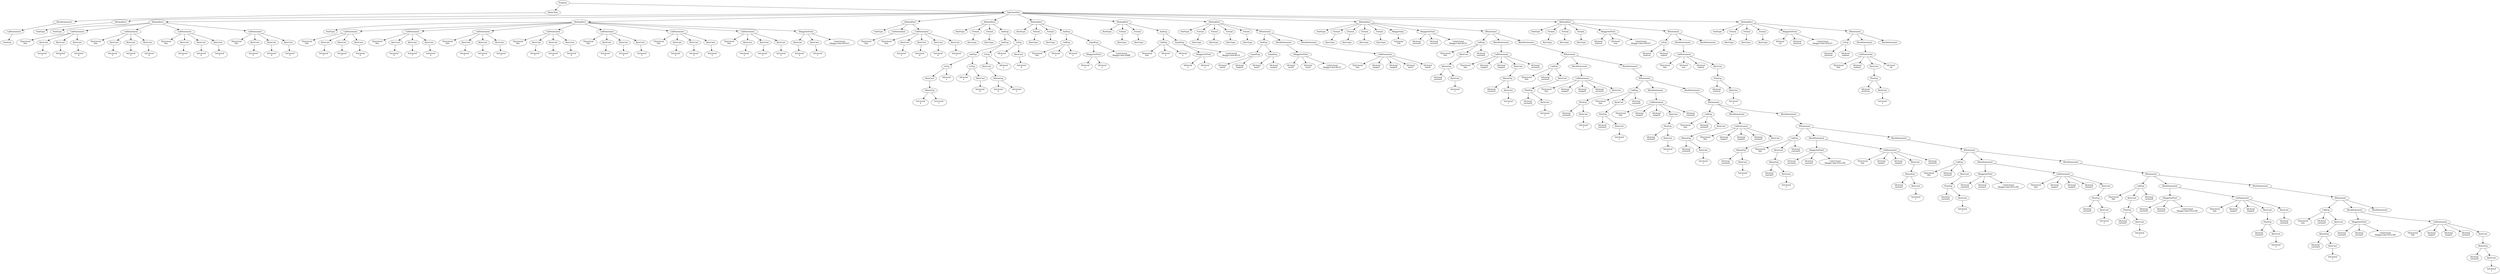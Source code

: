 digraph ASTGraph {
0 [ label="Program" ];
1 [ label="MainClass" ];
0 -> 1
2 [ label="BlockStatement" ];
1 -> 2
3 [ label="CallStatement" ];
2 -> 3
4 [ label="NewExp" ];
3 -> 4
5 [ label="TopClassDecl" ];
0 -> 5
6 [ label="MethodDecl" ];
5 -> 6
7 [ label="VoidType" ];
6 -> 7
8 [ label="MethodDecl" ];
5 -> 8
9 [ label="VoidType" ];
8 -> 9
10 [ label="CallStatement" ];
8 -> 10
11 [ label="ThisLiteral\nthis" ];
10 -> 11
12 [ label="ByteCast" ];
10 -> 12
13 [ label="IntLiteral\n7" ];
12 -> 13
14 [ label="ByteCast" ];
10 -> 14
15 [ label="IntLiteral\n7" ];
14 -> 15
16 [ label="ByteCast" ];
10 -> 16
17 [ label="IntLiteral\n0" ];
16 -> 17
18 [ label="CallStatement" ];
8 -> 18
19 [ label="ThisLiteral\nthis" ];
18 -> 19
20 [ label="ByteCast" ];
18 -> 20
21 [ label="IntLiteral\n5" ];
20 -> 21
22 [ label="ByteCast" ];
18 -> 22
23 [ label="IntLiteral\n5" ];
22 -> 23
24 [ label="ByteCast" ];
18 -> 24
25 [ label="IntLiteral\n0" ];
24 -> 25
26 [ label="CallStatement" ];
8 -> 26
27 [ label="ThisLiteral\nthis" ];
26 -> 27
28 [ label="ByteCast" ];
26 -> 28
29 [ label="IntLiteral\n7" ];
28 -> 29
30 [ label="ByteCast" ];
26 -> 30
31 [ label="IntLiteral\n0" ];
30 -> 31
32 [ label="ByteCast" ];
26 -> 32
33 [ label="IntLiteral\n7" ];
32 -> 33
34 [ label="CallStatement" ];
8 -> 34
35 [ label="ThisLiteral\nthis" ];
34 -> 35
36 [ label="ByteCast" ];
34 -> 36
37 [ label="IntLiteral\n5" ];
36 -> 37
38 [ label="ByteCast" ];
34 -> 38
39 [ label="IntLiteral\n0" ];
38 -> 39
40 [ label="ByteCast" ];
34 -> 40
41 [ label="IntLiteral\n5" ];
40 -> 41
42 [ label="MethodDecl" ];
5 -> 42
43 [ label="VoidType" ];
42 -> 43
44 [ label="CallStatement" ];
42 -> 44
45 [ label="ThisLiteral\nthis" ];
44 -> 45
46 [ label="ByteCast" ];
44 -> 46
47 [ label="IntLiteral\n7" ];
46 -> 47
48 [ label="ByteCast" ];
44 -> 48
49 [ label="IntLiteral\n7" ];
48 -> 49
50 [ label="ByteCast" ];
44 -> 50
51 [ label="IntLiteral\n0" ];
50 -> 51
52 [ label="CallStatement" ];
42 -> 52
53 [ label="ThisLiteral\nthis" ];
52 -> 53
54 [ label="ByteCast" ];
52 -> 54
55 [ label="IntLiteral\n0" ];
54 -> 55
56 [ label="ByteCast" ];
52 -> 56
57 [ label="IntLiteral\n7" ];
56 -> 57
58 [ label="ByteCast" ];
52 -> 58
59 [ label="IntLiteral\n0" ];
58 -> 59
60 [ label="CallStatement" ];
42 -> 60
61 [ label="ThisLiteral\nthis" ];
60 -> 61
62 [ label="ByteCast" ];
60 -> 62
63 [ label="IntLiteral\n7" ];
62 -> 63
64 [ label="ByteCast" ];
60 -> 64
65 [ label="IntLiteral\n0" ];
64 -> 65
66 [ label="ByteCast" ];
60 -> 66
67 [ label="IntLiteral\n7" ];
66 -> 67
68 [ label="CallStatement" ];
42 -> 68
69 [ label="ThisLiteral\nthis" ];
68 -> 69
70 [ label="ByteCast" ];
68 -> 70
71 [ label="IntLiteral\n7" ];
70 -> 71
72 [ label="ByteCast" ];
68 -> 72
73 [ label="IntLiteral\n0" ];
72 -> 73
74 [ label="ByteCast" ];
68 -> 74
75 [ label="IntLiteral\n0" ];
74 -> 75
76 [ label="CallStatement" ];
42 -> 76
77 [ label="ThisLiteral\nthis" ];
76 -> 77
78 [ label="ByteCast" ];
76 -> 78
79 [ label="IntLiteral\n5" ];
78 -> 79
80 [ label="ByteCast" ];
76 -> 80
81 [ label="IntLiteral\n5" ];
80 -> 81
82 [ label="ByteCast" ];
76 -> 82
83 [ label="IntLiteral\n2" ];
82 -> 83
84 [ label="CallStatement" ];
42 -> 84
85 [ label="ThisLiteral\nthis" ];
84 -> 85
86 [ label="ByteCast" ];
84 -> 86
87 [ label="IntLiteral\n5" ];
86 -> 87
88 [ label="ByteCast" ];
84 -> 88
89 [ label="IntLiteral\n2" ];
88 -> 89
90 [ label="ByteCast" ];
84 -> 90
91 [ label="IntLiteral\n2" ];
90 -> 91
92 [ label="CallStatement" ];
42 -> 92
93 [ label="ThisLiteral\nthis" ];
92 -> 93
94 [ label="ByteCast" ];
92 -> 94
95 [ label="IntLiteral\n2" ];
94 -> 95
96 [ label="ByteCast" ];
92 -> 96
97 [ label="IntLiteral\n5" ];
96 -> 97
98 [ label="ByteCast" ];
92 -> 98
99 [ label="IntLiteral\n2" ];
98 -> 99
100 [ label="MeggySetPixel" ];
42 -> 100
101 [ label="ByteCast" ];
100 -> 101
102 [ label="IntLiteral\n5" ];
101 -> 102
103 [ label="ByteCast" ];
100 -> 103
104 [ label="IntLiteral\n1" ];
103 -> 104
105 [ label="ColorLiteral\nMeggy.Color.VIOLET" ];
100 -> 105
106 [ label="MethodDecl" ];
5 -> 106
107 [ label="VoidType" ];
106 -> 107
108 [ label="CallStatement" ];
106 -> 108
109 [ label="ThisLiteral\nthis" ];
108 -> 109
110 [ label="CallStatement" ];
106 -> 110
111 [ label="ThisLiteral\nthis" ];
110 -> 111
112 [ label="ByteCast" ];
110 -> 112
113 [ label="IntLiteral\n1" ];
112 -> 113
114 [ label="ByteCast" ];
110 -> 114
115 [ label="IntLiteral\n6" ];
114 -> 115
116 [ label="ByteCast" ];
110 -> 116
117 [ label="IntLiteral\n6" ];
116 -> 117
118 [ label="ByteCast" ];
110 -> 118
119 [ label="IntLiteral\n1" ];
118 -> 119
120 [ label="MethodDecl" ];
5 -> 120
121 [ label="BoolType" ];
120 -> 121
122 [ label="Formal" ];
120 -> 122
123 [ label="ByteType" ];
122 -> 123
124 [ label="Formal" ];
120 -> 124
125 [ label="ByteType" ];
124 -> 125
126 [ label="AndExp" ];
120 -> 126
127 [ label="AndExp" ];
126 -> 127
128 [ label="AndExp" ];
127 -> 128
129 [ label="LtExp" ];
128 -> 129
130 [ label="ByteCast" ];
129 -> 130
131 [ label="MinusExp" ];
130 -> 131
132 [ label="IntLiteral\n0" ];
131 -> 132
133 [ label="IntLiteral\n1" ];
131 -> 133
134 [ label="IdLiteral\nx" ];
129 -> 134
135 [ label="LtExp" ];
128 -> 135
136 [ label="IdLiteral\nx" ];
135 -> 136
137 [ label="ByteCast" ];
135 -> 137
138 [ label="IntLiteral\n8" ];
137 -> 138
139 [ label="LtExp" ];
127 -> 139
140 [ label="ByteCast" ];
139 -> 140
141 [ label="MinusExp" ];
140 -> 141
142 [ label="IntLiteral\n0" ];
141 -> 142
143 [ label="IntLiteral\n1" ];
141 -> 143
144 [ label="IdLiteral\ny" ];
139 -> 144
145 [ label="LtExp" ];
126 -> 145
146 [ label="IdLiteral\ny" ];
145 -> 146
147 [ label="ByteCast" ];
145 -> 147
148 [ label="IntLiteral\n8" ];
147 -> 148
149 [ label="MethodDecl" ];
5 -> 149
150 [ label="BoolType" ];
149 -> 150
151 [ label="Formal" ];
149 -> 151
152 [ label="ByteType" ];
151 -> 152
153 [ label="Formal" ];
149 -> 153
154 [ label="ByteType" ];
153 -> 154
155 [ label="AndExp" ];
149 -> 155
156 [ label="CallExp" ];
155 -> 156
157 [ label="ThisLiteral\nthis" ];
156 -> 157
158 [ label="IdLiteral\ny" ];
156 -> 158
159 [ label="IdLiteral\nx" ];
156 -> 159
160 [ label="EqualExp" ];
155 -> 160
161 [ label="MeggyGetPixel" ];
160 -> 161
162 [ label="IdLiteral\nx" ];
161 -> 162
163 [ label="IdLiteral\ny" ];
161 -> 163
164 [ label="ColorLiteral\nMeggy.Color.DARK" ];
160 -> 164
165 [ label="MethodDecl" ];
5 -> 165
166 [ label="BoolType" ];
165 -> 166
167 [ label="Formal" ];
165 -> 167
168 [ label="ByteType" ];
167 -> 168
169 [ label="Formal" ];
165 -> 169
170 [ label="ByteType" ];
169 -> 170
171 [ label="AndExp" ];
165 -> 171
172 [ label="CallExp" ];
171 -> 172
173 [ label="ThisLiteral\nthis" ];
172 -> 173
174 [ label="IdLiteral\ny" ];
172 -> 174
175 [ label="IdLiteral\nx" ];
172 -> 175
176 [ label="EqualExp" ];
171 -> 176
177 [ label="MeggyGetPixel" ];
176 -> 177
178 [ label="IdLiteral\nx" ];
177 -> 178
179 [ label="IdLiteral\ny" ];
177 -> 179
180 [ label="ColorLiteral\nMeggy.Color.BLUE" ];
176 -> 180
181 [ label="MethodDecl" ];
5 -> 181
182 [ label="VoidType" ];
181 -> 182
183 [ label="Formal" ];
181 -> 183
184 [ label="ByteType" ];
183 -> 184
185 [ label="Formal" ];
181 -> 185
186 [ label="ByteType" ];
185 -> 186
187 [ label="Formal" ];
181 -> 187
188 [ label="ByteType" ];
187 -> 188
189 [ label="Formal" ];
181 -> 189
190 [ label="ByteType" ];
189 -> 190
191 [ label="IfStatement" ];
181 -> 191
192 [ label="AndExp" ];
191 -> 192
193 [ label="EqualExp" ];
192 -> 193
194 [ label="IdLiteral\nnextX" ];
193 -> 194
195 [ label="IdLiteral\ntargetX" ];
193 -> 195
196 [ label="EqualExp" ];
192 -> 196
197 [ label="IdLiteral\nnextY" ];
196 -> 197
198 [ label="IdLiteral\ntargetY" ];
196 -> 198
199 [ label="BlockStatement" ];
191 -> 199
200 [ label="MeggySetPixel" ];
199 -> 200
201 [ label="IdLiteral\nnextX" ];
200 -> 201
202 [ label="IdLiteral\nnextY" ];
200 -> 202
203 [ label="ColorLiteral\nMeggy.Color.BLUE" ];
200 -> 203
204 [ label="BlockStatement" ];
191 -> 204
205 [ label="CallStatement" ];
204 -> 205
206 [ label="ThisLiteral\nthis" ];
205 -> 206
207 [ label="IdLiteral\ntargetY" ];
205 -> 207
208 [ label="IdLiteral\ntargetX" ];
205 -> 208
209 [ label="IdLiteral\nnextY" ];
205 -> 209
210 [ label="IdLiteral\nnextX" ];
205 -> 210
211 [ label="MethodDecl" ];
5 -> 211
212 [ label="VoidType" ];
211 -> 212
213 [ label="Formal" ];
211 -> 213
214 [ label="ByteType" ];
213 -> 214
215 [ label="Formal" ];
211 -> 215
216 [ label="ByteType" ];
215 -> 216
217 [ label="Formal" ];
211 -> 217
218 [ label="ByteType" ];
217 -> 218
219 [ label="Formal" ];
211 -> 219
220 [ label="ByteType" ];
219 -> 220
221 [ label="MeggyDelay" ];
211 -> 221
222 [ label="IntLiteral\n256" ];
221 -> 222
223 [ label="MeggySetPixel" ];
211 -> 223
224 [ label="IdLiteral\ncurrentX" ];
223 -> 224
225 [ label="IdLiteral\ncurrentY" ];
223 -> 225
226 [ label="ColorLiteral\nMeggy.Color.BLUE" ];
223 -> 226
227 [ label="IfStatement" ];
211 -> 227
228 [ label="CallExp" ];
227 -> 228
229 [ label="ThisLiteral\nthis" ];
228 -> 229
230 [ label="ByteCast" ];
228 -> 230
231 [ label="MinusExp" ];
230 -> 231
232 [ label="IdLiteral\ncurrentY" ];
231 -> 232
233 [ label="ByteCast" ];
231 -> 233
234 [ label="IntLiteral\n1" ];
233 -> 234
235 [ label="IdLiteral\ncurrentX" ];
228 -> 235
236 [ label="BlockStatement" ];
227 -> 236
237 [ label="CallStatement" ];
236 -> 237
238 [ label="ThisLiteral\nthis" ];
237 -> 238
239 [ label="IdLiteral\ntargetY" ];
237 -> 239
240 [ label="IdLiteral\ntargetX" ];
237 -> 240
241 [ label="ByteCast" ];
237 -> 241
242 [ label="MinusExp" ];
241 -> 242
243 [ label="IdLiteral\ncurrentY" ];
242 -> 243
244 [ label="ByteCast" ];
242 -> 244
245 [ label="IntLiteral\n1" ];
244 -> 245
246 [ label="IdLiteral\ncurrentX" ];
237 -> 246
247 [ label="BlockStatement" ];
227 -> 247
248 [ label="IfStatement" ];
247 -> 248
249 [ label="CallExp" ];
248 -> 249
250 [ label="ThisLiteral\nthis" ];
249 -> 250
251 [ label="IdLiteral\ncurrentY" ];
249 -> 251
252 [ label="ByteCast" ];
249 -> 252
253 [ label="PlusExp" ];
252 -> 253
254 [ label="IdLiteral\ncurrentX" ];
253 -> 254
255 [ label="ByteCast" ];
253 -> 255
256 [ label="IntLiteral\n1" ];
255 -> 256
257 [ label="BlockStatement" ];
248 -> 257
258 [ label="CallStatement" ];
257 -> 258
259 [ label="ThisLiteral\nthis" ];
258 -> 259
260 [ label="IdLiteral\ntargetY" ];
258 -> 260
261 [ label="IdLiteral\ntargetX" ];
258 -> 261
262 [ label="IdLiteral\ncurrentY" ];
258 -> 262
263 [ label="ByteCast" ];
258 -> 263
264 [ label="PlusExp" ];
263 -> 264
265 [ label="IdLiteral\ncurrentX" ];
264 -> 265
266 [ label="ByteCast" ];
264 -> 266
267 [ label="IntLiteral\n1" ];
266 -> 267
268 [ label="BlockStatement" ];
248 -> 268
269 [ label="IfStatement" ];
268 -> 269
270 [ label="CallExp" ];
269 -> 270
271 [ label="ThisLiteral\nthis" ];
270 -> 271
272 [ label="ByteCast" ];
270 -> 272
273 [ label="PlusExp" ];
272 -> 273
274 [ label="IdLiteral\ncurrentY" ];
273 -> 274
275 [ label="ByteCast" ];
273 -> 275
276 [ label="IntLiteral\n1" ];
275 -> 276
277 [ label="IdLiteral\ncurrentX" ];
270 -> 277
278 [ label="BlockStatement" ];
269 -> 278
279 [ label="CallStatement" ];
278 -> 279
280 [ label="ThisLiteral\nthis" ];
279 -> 280
281 [ label="IdLiteral\ntargetY" ];
279 -> 281
282 [ label="IdLiteral\ntargetX" ];
279 -> 282
283 [ label="ByteCast" ];
279 -> 283
284 [ label="PlusExp" ];
283 -> 284
285 [ label="IdLiteral\ncurrentY" ];
284 -> 285
286 [ label="ByteCast" ];
284 -> 286
287 [ label="IntLiteral\n1" ];
286 -> 287
288 [ label="IdLiteral\ncurrentX" ];
279 -> 288
289 [ label="BlockStatement" ];
269 -> 289
290 [ label="IfStatement" ];
289 -> 290
291 [ label="CallExp" ];
290 -> 291
292 [ label="ThisLiteral\nthis" ];
291 -> 292
293 [ label="IdLiteral\ncurrentY" ];
291 -> 293
294 [ label="ByteCast" ];
291 -> 294
295 [ label="MinusExp" ];
294 -> 295
296 [ label="IdLiteral\ncurrentX" ];
295 -> 296
297 [ label="ByteCast" ];
295 -> 297
298 [ label="IntLiteral\n1" ];
297 -> 298
299 [ label="BlockStatement" ];
290 -> 299
300 [ label="CallStatement" ];
299 -> 300
301 [ label="ThisLiteral\nthis" ];
300 -> 301
302 [ label="IdLiteral\ntargetY" ];
300 -> 302
303 [ label="IdLiteral\ntargetX" ];
300 -> 303
304 [ label="IdLiteral\ncurrentY" ];
300 -> 304
305 [ label="ByteCast" ];
300 -> 305
306 [ label="MinusExp" ];
305 -> 306
307 [ label="IdLiteral\ncurrentX" ];
306 -> 307
308 [ label="ByteCast" ];
306 -> 308
309 [ label="IntLiteral\n1" ];
308 -> 309
310 [ label="BlockStatement" ];
290 -> 310
311 [ label="IfStatement" ];
310 -> 311
312 [ label="CallExp" ];
311 -> 312
313 [ label="ThisLiteral\nthis" ];
312 -> 313
314 [ label="ByteCast" ];
312 -> 314
315 [ label="MinusExp" ];
314 -> 315
316 [ label="IdLiteral\ncurrentY" ];
315 -> 316
317 [ label="ByteCast" ];
315 -> 317
318 [ label="IntLiteral\n1" ];
317 -> 318
319 [ label="IdLiteral\ncurrentX" ];
312 -> 319
320 [ label="BlockStatement" ];
311 -> 320
321 [ label="MeggySetPixel" ];
320 -> 321
322 [ label="IdLiteral\ncurrentX" ];
321 -> 322
323 [ label="IdLiteral\ncurrentY" ];
321 -> 323
324 [ label="ColorLiteral\nMeggy.Color.YELLOW" ];
321 -> 324
325 [ label="CallStatement" ];
320 -> 325
326 [ label="ThisLiteral\nthis" ];
325 -> 326
327 [ label="IdLiteral\ntargetY" ];
325 -> 327
328 [ label="IdLiteral\ntargetX" ];
325 -> 328
329 [ label="ByteCast" ];
325 -> 329
330 [ label="MinusExp" ];
329 -> 330
331 [ label="IdLiteral\ncurrentY" ];
330 -> 331
332 [ label="ByteCast" ];
330 -> 332
333 [ label="IntLiteral\n1" ];
332 -> 333
334 [ label="IdLiteral\ncurrentX" ];
325 -> 334
335 [ label="BlockStatement" ];
311 -> 335
336 [ label="IfStatement" ];
335 -> 336
337 [ label="CallExp" ];
336 -> 337
338 [ label="ThisLiteral\nthis" ];
337 -> 338
339 [ label="IdLiteral\ncurrentY" ];
337 -> 339
340 [ label="ByteCast" ];
337 -> 340
341 [ label="PlusExp" ];
340 -> 341
342 [ label="IdLiteral\ncurrentX" ];
341 -> 342
343 [ label="ByteCast" ];
341 -> 343
344 [ label="IntLiteral\n1" ];
343 -> 344
345 [ label="BlockStatement" ];
336 -> 345
346 [ label="MeggySetPixel" ];
345 -> 346
347 [ label="IdLiteral\ncurrentX" ];
346 -> 347
348 [ label="IdLiteral\ncurrentY" ];
346 -> 348
349 [ label="ColorLiteral\nMeggy.Color.YELLOW" ];
346 -> 349
350 [ label="CallStatement" ];
345 -> 350
351 [ label="ThisLiteral\nthis" ];
350 -> 351
352 [ label="IdLiteral\ntargetY" ];
350 -> 352
353 [ label="IdLiteral\ntargetX" ];
350 -> 353
354 [ label="IdLiteral\ncurrentY" ];
350 -> 354
355 [ label="ByteCast" ];
350 -> 355
356 [ label="PlusExp" ];
355 -> 356
357 [ label="IdLiteral\ncurrentX" ];
356 -> 357
358 [ label="ByteCast" ];
356 -> 358
359 [ label="IntLiteral\n1" ];
358 -> 359
360 [ label="BlockStatement" ];
336 -> 360
361 [ label="IfStatement" ];
360 -> 361
362 [ label="CallExp" ];
361 -> 362
363 [ label="ThisLiteral\nthis" ];
362 -> 363
364 [ label="ByteCast" ];
362 -> 364
365 [ label="PlusExp" ];
364 -> 365
366 [ label="IdLiteral\ncurrentY" ];
365 -> 366
367 [ label="ByteCast" ];
365 -> 367
368 [ label="IntLiteral\n1" ];
367 -> 368
369 [ label="IdLiteral\ncurrentX" ];
362 -> 369
370 [ label="BlockStatement" ];
361 -> 370
371 [ label="MeggySetPixel" ];
370 -> 371
372 [ label="IdLiteral\ncurrentX" ];
371 -> 372
373 [ label="IdLiteral\ncurrentY" ];
371 -> 373
374 [ label="ColorLiteral\nMeggy.Color.YELLOW" ];
371 -> 374
375 [ label="CallStatement" ];
370 -> 375
376 [ label="ThisLiteral\nthis" ];
375 -> 376
377 [ label="IdLiteral\ntargetY" ];
375 -> 377
378 [ label="IdLiteral\ntargetX" ];
375 -> 378
379 [ label="ByteCast" ];
375 -> 379
380 [ label="PlusExp" ];
379 -> 380
381 [ label="IdLiteral\ncurrentY" ];
380 -> 381
382 [ label="ByteCast" ];
380 -> 382
383 [ label="IntLiteral\n1" ];
382 -> 383
384 [ label="ByteCast" ];
375 -> 384
385 [ label="IdLiteral\ncurrentX" ];
384 -> 385
386 [ label="BlockStatement" ];
361 -> 386
387 [ label="IfStatement" ];
386 -> 387
388 [ label="CallExp" ];
387 -> 388
389 [ label="ThisLiteral\nthis" ];
388 -> 389
390 [ label="IdLiteral\ncurrentY" ];
388 -> 390
391 [ label="ByteCast" ];
388 -> 391
392 [ label="MinusExp" ];
391 -> 392
393 [ label="IdLiteral\ncurrentX" ];
392 -> 393
394 [ label="ByteCast" ];
392 -> 394
395 [ label="IntLiteral\n1" ];
394 -> 395
396 [ label="BlockStatement" ];
387 -> 396
397 [ label="MeggySetPixel" ];
396 -> 397
398 [ label="IdLiteral\ncurrentX" ];
397 -> 398
399 [ label="IdLiteral\ncurrentY" ];
397 -> 399
400 [ label="ColorLiteral\nMeggy.Color.YELLOW" ];
397 -> 400
401 [ label="CallStatement" ];
396 -> 401
402 [ label="ThisLiteral\nthis" ];
401 -> 402
403 [ label="IdLiteral\ntargetY" ];
401 -> 403
404 [ label="IdLiteral\ntargetX" ];
401 -> 404
405 [ label="IdLiteral\ncurrentY" ];
401 -> 405
406 [ label="ByteCast" ];
401 -> 406
407 [ label="MinusExp" ];
406 -> 407
408 [ label="IdLiteral\ncurrentX" ];
407 -> 408
409 [ label="ByteCast" ];
407 -> 409
410 [ label="IntLiteral\n1" ];
409 -> 410
411 [ label="BlockStatement" ];
387 -> 411
412 [ label="MethodDecl" ];
5 -> 412
413 [ label="VoidType" ];
412 -> 413
414 [ label="Formal" ];
412 -> 414
415 [ label="ByteType" ];
414 -> 415
416 [ label="Formal" ];
412 -> 416
417 [ label="ByteType" ];
416 -> 417
418 [ label="Formal" ];
412 -> 418
419 [ label="ByteType" ];
418 -> 419
420 [ label="MeggySetPixel" ];
412 -> 420
421 [ label="IdLiteral\nstartcol" ];
420 -> 421
422 [ label="IdLiteral\nrow" ];
420 -> 422
423 [ label="ColorLiteral\nMeggy.Color.VIOLET" ];
420 -> 423
424 [ label="IfStatement" ];
412 -> 424
425 [ label="LtExp" ];
424 -> 425
426 [ label="IdLiteral\nstartcol" ];
425 -> 426
427 [ label="IdLiteral\nendcol" ];
425 -> 427
428 [ label="BlockStatement" ];
424 -> 428
429 [ label="CallStatement" ];
428 -> 429
430 [ label="ThisLiteral\nthis" ];
429 -> 430
431 [ label="IdLiteral\nrow" ];
429 -> 431
432 [ label="IdLiteral\nendcol" ];
429 -> 432
433 [ label="ByteCast" ];
429 -> 433
434 [ label="PlusExp" ];
433 -> 434
435 [ label="IdLiteral\nstartcol" ];
434 -> 435
436 [ label="ByteCast" ];
434 -> 436
437 [ label="IntLiteral\n1" ];
436 -> 437
438 [ label="BlockStatement" ];
424 -> 438
439 [ label="MethodDecl" ];
5 -> 439
440 [ label="VoidType" ];
439 -> 440
441 [ label="Formal" ];
439 -> 441
442 [ label="ByteType" ];
441 -> 442
443 [ label="Formal" ];
439 -> 443
444 [ label="ByteType" ];
443 -> 444
445 [ label="Formal" ];
439 -> 445
446 [ label="ByteType" ];
445 -> 446
447 [ label="MeggySetPixel" ];
439 -> 447
448 [ label="IdLiteral\ncol" ];
447 -> 448
449 [ label="IdLiteral\nstartrow" ];
447 -> 449
450 [ label="ColorLiteral\nMeggy.Color.VIOLET" ];
447 -> 450
451 [ label="IfStatement" ];
439 -> 451
452 [ label="LtExp" ];
451 -> 452
453 [ label="IdLiteral\nstartrow" ];
452 -> 453
454 [ label="IdLiteral\nendrow" ];
452 -> 454
455 [ label="BlockStatement" ];
451 -> 455
456 [ label="CallStatement" ];
455 -> 456
457 [ label="ThisLiteral\nthis" ];
456 -> 457
458 [ label="IdLiteral\nendrow" ];
456 -> 458
459 [ label="ByteCast" ];
456 -> 459
460 [ label="PlusExp" ];
459 -> 460
461 [ label="IdLiteral\nstartrow" ];
460 -> 461
462 [ label="ByteCast" ];
460 -> 462
463 [ label="IntLiteral\n1" ];
462 -> 463
464 [ label="IdLiteral\ncol" ];
456 -> 464
465 [ label="BlockStatement" ];
451 -> 465
}
